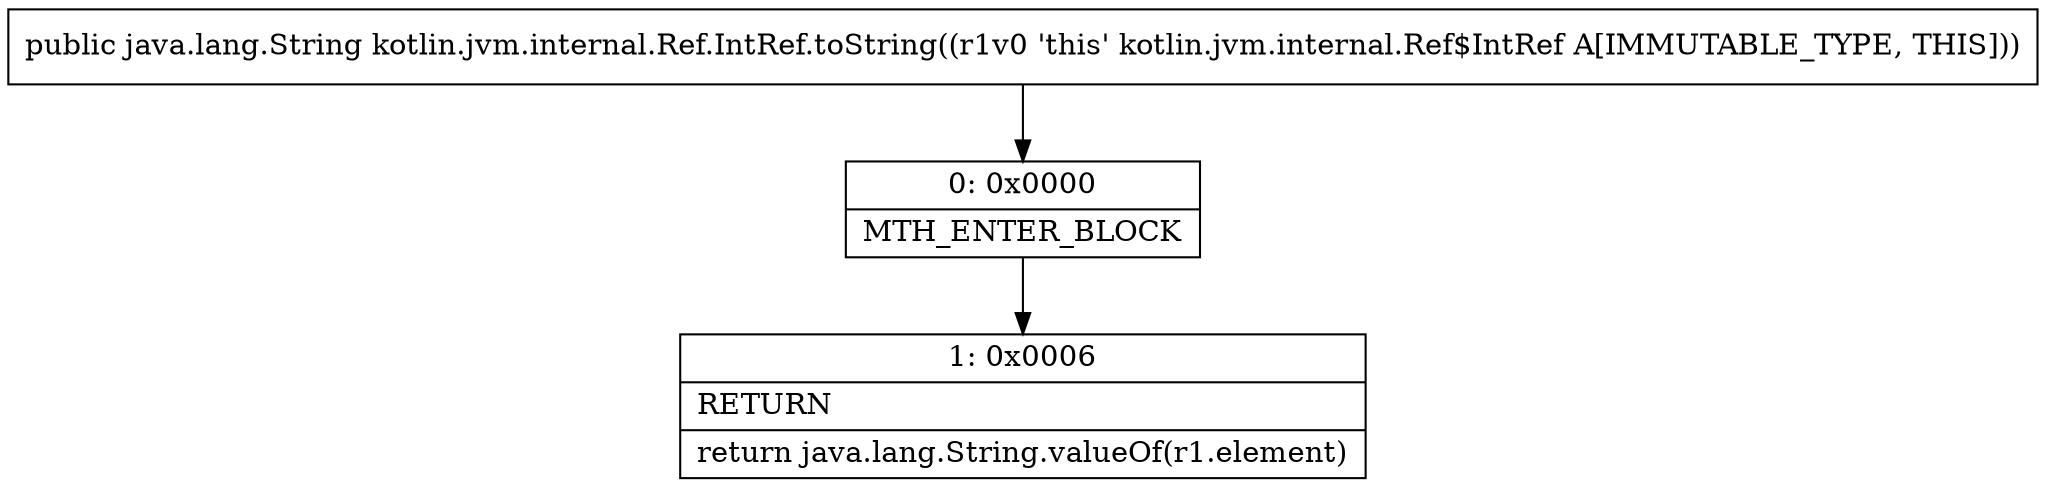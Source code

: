 digraph "CFG forkotlin.jvm.internal.Ref.IntRef.toString()Ljava\/lang\/String;" {
Node_0 [shape=record,label="{0\:\ 0x0000|MTH_ENTER_BLOCK\l}"];
Node_1 [shape=record,label="{1\:\ 0x0006|RETURN\l|return java.lang.String.valueOf(r1.element)\l}"];
MethodNode[shape=record,label="{public java.lang.String kotlin.jvm.internal.Ref.IntRef.toString((r1v0 'this' kotlin.jvm.internal.Ref$IntRef A[IMMUTABLE_TYPE, THIS])) }"];
MethodNode -> Node_0;
Node_0 -> Node_1;
}

